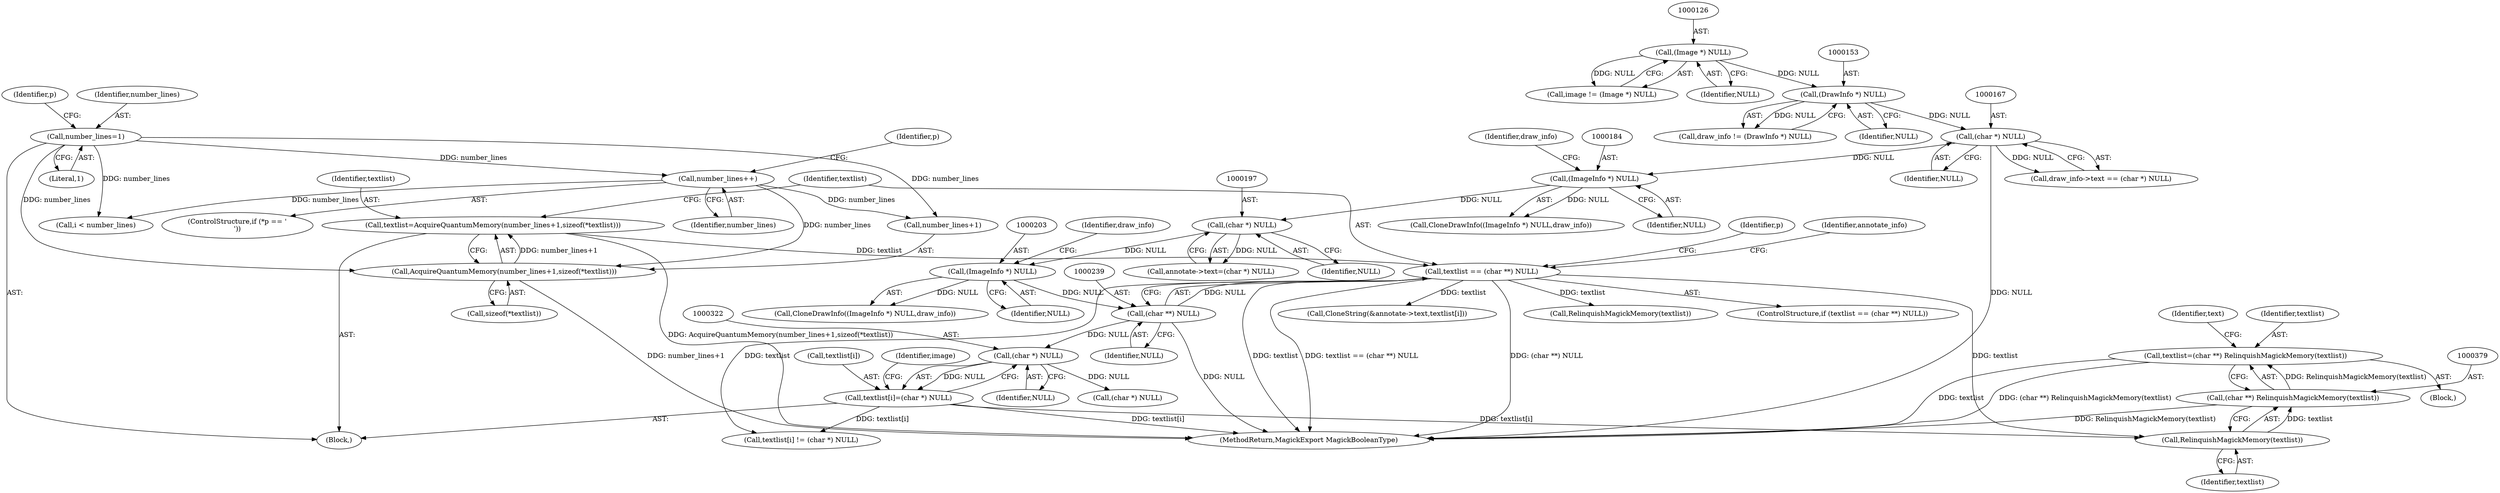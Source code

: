 digraph "0_ImageMagick6_f6ffc702c6eecd963587273a429dcd608c648984@pointer" {
"1000376" [label="(Call,textlist=(char **) RelinquishMagickMemory(textlist))"];
"1000378" [label="(Call,(char **) RelinquishMagickMemory(textlist))"];
"1000380" [label="(Call,RelinquishMagickMemory(textlist))"];
"1000236" [label="(Call,textlist == (char **) NULL)"];
"1000226" [label="(Call,textlist=AcquireQuantumMemory(number_lines+1,sizeof(*textlist)))"];
"1000228" [label="(Call,AcquireQuantumMemory(number_lines+1,sizeof(*textlist)))"];
"1000224" [label="(Call,number_lines++)"];
"1000206" [label="(Call,number_lines=1)"];
"1000238" [label="(Call,(char **) NULL)"];
"1000202" [label="(Call,(ImageInfo *) NULL)"];
"1000196" [label="(Call,(char *) NULL)"];
"1000183" [label="(Call,(ImageInfo *) NULL)"];
"1000166" [label="(Call,(char *) NULL)"];
"1000152" [label="(Call,(DrawInfo *) NULL)"];
"1000125" [label="(Call,(Image *) NULL)"];
"1000317" [label="(Call,textlist[i]=(char *) NULL)"];
"1000321" [label="(Call,(char *) NULL)"];
"1000376" [label="(Call,textlist=(char **) RelinquishMagickMemory(textlist))"];
"1000226" [label="(Call,textlist=AcquireQuantumMemory(number_lines+1,sizeof(*textlist)))"];
"1000240" [label="(Identifier,NULL)"];
"1000123" [label="(Call,image != (Image *) NULL)"];
"1000162" [label="(Call,draw_info->text == (char *) NULL)"];
"1000198" [label="(Identifier,NULL)"];
"1000263" [label="(Call,i < number_lines)"];
"1000182" [label="(Call,CloneDrawInfo((ImageInfo *) NULL,draw_info))"];
"1000127" [label="(Identifier,NULL)"];
"1000166" [label="(Call,(char *) NULL)"];
"1000185" [label="(Identifier,NULL)"];
"1000183" [label="(Call,(ImageInfo *) NULL)"];
"1000186" [label="(Identifier,draw_info)"];
"1000168" [label="(Identifier,NULL)"];
"1000206" [label="(Call,number_lines=1)"];
"1000224" [label="(Call,number_lines++)"];
"1000204" [label="(Identifier,NULL)"];
"1000154" [label="(Identifier,NULL)"];
"1000152" [label="(Call,(DrawInfo *) NULL)"];
"1000228" [label="(Call,AcquireQuantumMemory(number_lines+1,sizeof(*textlist)))"];
"1000235" [label="(ControlStructure,if (textlist == (char **) NULL))"];
"1000205" [label="(Identifier,draw_info)"];
"1002056" [label="(MethodReturn,MagickExport MagickBooleanType)"];
"1000150" [label="(Call,draw_info != (DrawInfo *) NULL)"];
"1000377" [label="(Identifier,textlist)"];
"1000378" [label="(Call,(char **) RelinquishMagickMemory(textlist))"];
"1000257" [label="(Identifier,p)"];
"1000321" [label="(Call,(char *) NULL)"];
"1000465" [label="(Call,CloneString(&annotate->text,textlist[i]))"];
"1000229" [label="(Call,number_lines+1)"];
"1000202" [label="(Call,(ImageInfo *) NULL)"];
"1000125" [label="(Call,(Image *) NULL)"];
"1000207" [label="(Identifier,number_lines)"];
"1000196" [label="(Call,(char *) NULL)"];
"1000201" [label="(Call,CloneDrawInfo((ImageInfo *) NULL,draw_info))"];
"1000211" [label="(Identifier,p)"];
"1000243" [label="(Identifier,annotate_info)"];
"1000381" [label="(Identifier,textlist)"];
"1000415" [label="(Call,textlist[i] != (char *) NULL)"];
"1002048" [label="(Call,RelinquishMagickMemory(textlist))"];
"1000219" [label="(ControlStructure,if (*p == '\n'))"];
"1000317" [label="(Call,textlist[i]=(char *) NULL)"];
"1000238" [label="(Call,(char **) NULL)"];
"1000107" [label="(Block,)"];
"1000383" [label="(Identifier,text)"];
"1000225" [label="(Identifier,number_lines)"];
"1000236" [label="(Call,textlist == (char **) NULL)"];
"1000232" [label="(Call,sizeof(*textlist))"];
"1000380" [label="(Call,RelinquishMagickMemory(textlist))"];
"1000237" [label="(Identifier,textlist)"];
"1000192" [label="(Call,annotate->text=(char *) NULL)"];
"1000318" [label="(Call,textlist[i])"];
"1000367" [label="(Block,)"];
"1000218" [label="(Identifier,p)"];
"1000208" [label="(Literal,1)"];
"1000227" [label="(Identifier,textlist)"];
"1000323" [label="(Identifier,NULL)"];
"1000325" [label="(Identifier,image)"];
"1000336" [label="(Call,(char *) NULL)"];
"1000376" -> "1000367"  [label="AST: "];
"1000376" -> "1000378"  [label="CFG: "];
"1000377" -> "1000376"  [label="AST: "];
"1000378" -> "1000376"  [label="AST: "];
"1000383" -> "1000376"  [label="CFG: "];
"1000376" -> "1002056"  [label="DDG: textlist"];
"1000376" -> "1002056"  [label="DDG: (char **) RelinquishMagickMemory(textlist)"];
"1000378" -> "1000376"  [label="DDG: RelinquishMagickMemory(textlist)"];
"1000378" -> "1000380"  [label="CFG: "];
"1000379" -> "1000378"  [label="AST: "];
"1000380" -> "1000378"  [label="AST: "];
"1000378" -> "1002056"  [label="DDG: RelinquishMagickMemory(textlist)"];
"1000380" -> "1000378"  [label="DDG: textlist"];
"1000380" -> "1000381"  [label="CFG: "];
"1000381" -> "1000380"  [label="AST: "];
"1000236" -> "1000380"  [label="DDG: textlist"];
"1000317" -> "1000380"  [label="DDG: textlist[i]"];
"1000236" -> "1000235"  [label="AST: "];
"1000236" -> "1000238"  [label="CFG: "];
"1000237" -> "1000236"  [label="AST: "];
"1000238" -> "1000236"  [label="AST: "];
"1000243" -> "1000236"  [label="CFG: "];
"1000257" -> "1000236"  [label="CFG: "];
"1000236" -> "1002056"  [label="DDG: textlist"];
"1000236" -> "1002056"  [label="DDG: textlist == (char **) NULL"];
"1000236" -> "1002056"  [label="DDG: (char **) NULL"];
"1000226" -> "1000236"  [label="DDG: textlist"];
"1000238" -> "1000236"  [label="DDG: NULL"];
"1000236" -> "1000415"  [label="DDG: textlist"];
"1000236" -> "1000465"  [label="DDG: textlist"];
"1000236" -> "1002048"  [label="DDG: textlist"];
"1000226" -> "1000107"  [label="AST: "];
"1000226" -> "1000228"  [label="CFG: "];
"1000227" -> "1000226"  [label="AST: "];
"1000228" -> "1000226"  [label="AST: "];
"1000237" -> "1000226"  [label="CFG: "];
"1000226" -> "1002056"  [label="DDG: AcquireQuantumMemory(number_lines+1,sizeof(*textlist))"];
"1000228" -> "1000226"  [label="DDG: number_lines+1"];
"1000228" -> "1000232"  [label="CFG: "];
"1000229" -> "1000228"  [label="AST: "];
"1000232" -> "1000228"  [label="AST: "];
"1000228" -> "1002056"  [label="DDG: number_lines+1"];
"1000224" -> "1000228"  [label="DDG: number_lines"];
"1000206" -> "1000228"  [label="DDG: number_lines"];
"1000224" -> "1000219"  [label="AST: "];
"1000224" -> "1000225"  [label="CFG: "];
"1000225" -> "1000224"  [label="AST: "];
"1000218" -> "1000224"  [label="CFG: "];
"1000206" -> "1000224"  [label="DDG: number_lines"];
"1000224" -> "1000229"  [label="DDG: number_lines"];
"1000224" -> "1000263"  [label="DDG: number_lines"];
"1000206" -> "1000107"  [label="AST: "];
"1000206" -> "1000208"  [label="CFG: "];
"1000207" -> "1000206"  [label="AST: "];
"1000208" -> "1000206"  [label="AST: "];
"1000211" -> "1000206"  [label="CFG: "];
"1000206" -> "1000229"  [label="DDG: number_lines"];
"1000206" -> "1000263"  [label="DDG: number_lines"];
"1000238" -> "1000240"  [label="CFG: "];
"1000239" -> "1000238"  [label="AST: "];
"1000240" -> "1000238"  [label="AST: "];
"1000238" -> "1002056"  [label="DDG: NULL"];
"1000202" -> "1000238"  [label="DDG: NULL"];
"1000238" -> "1000321"  [label="DDG: NULL"];
"1000202" -> "1000201"  [label="AST: "];
"1000202" -> "1000204"  [label="CFG: "];
"1000203" -> "1000202"  [label="AST: "];
"1000204" -> "1000202"  [label="AST: "];
"1000205" -> "1000202"  [label="CFG: "];
"1000202" -> "1000201"  [label="DDG: NULL"];
"1000196" -> "1000202"  [label="DDG: NULL"];
"1000196" -> "1000192"  [label="AST: "];
"1000196" -> "1000198"  [label="CFG: "];
"1000197" -> "1000196"  [label="AST: "];
"1000198" -> "1000196"  [label="AST: "];
"1000192" -> "1000196"  [label="CFG: "];
"1000196" -> "1000192"  [label="DDG: NULL"];
"1000183" -> "1000196"  [label="DDG: NULL"];
"1000183" -> "1000182"  [label="AST: "];
"1000183" -> "1000185"  [label="CFG: "];
"1000184" -> "1000183"  [label="AST: "];
"1000185" -> "1000183"  [label="AST: "];
"1000186" -> "1000183"  [label="CFG: "];
"1000183" -> "1000182"  [label="DDG: NULL"];
"1000166" -> "1000183"  [label="DDG: NULL"];
"1000166" -> "1000162"  [label="AST: "];
"1000166" -> "1000168"  [label="CFG: "];
"1000167" -> "1000166"  [label="AST: "];
"1000168" -> "1000166"  [label="AST: "];
"1000162" -> "1000166"  [label="CFG: "];
"1000166" -> "1002056"  [label="DDG: NULL"];
"1000166" -> "1000162"  [label="DDG: NULL"];
"1000152" -> "1000166"  [label="DDG: NULL"];
"1000152" -> "1000150"  [label="AST: "];
"1000152" -> "1000154"  [label="CFG: "];
"1000153" -> "1000152"  [label="AST: "];
"1000154" -> "1000152"  [label="AST: "];
"1000150" -> "1000152"  [label="CFG: "];
"1000152" -> "1000150"  [label="DDG: NULL"];
"1000125" -> "1000152"  [label="DDG: NULL"];
"1000125" -> "1000123"  [label="AST: "];
"1000125" -> "1000127"  [label="CFG: "];
"1000126" -> "1000125"  [label="AST: "];
"1000127" -> "1000125"  [label="AST: "];
"1000123" -> "1000125"  [label="CFG: "];
"1000125" -> "1000123"  [label="DDG: NULL"];
"1000317" -> "1000107"  [label="AST: "];
"1000317" -> "1000321"  [label="CFG: "];
"1000318" -> "1000317"  [label="AST: "];
"1000321" -> "1000317"  [label="AST: "];
"1000325" -> "1000317"  [label="CFG: "];
"1000317" -> "1002056"  [label="DDG: textlist[i]"];
"1000321" -> "1000317"  [label="DDG: NULL"];
"1000317" -> "1000415"  [label="DDG: textlist[i]"];
"1000321" -> "1000323"  [label="CFG: "];
"1000322" -> "1000321"  [label="AST: "];
"1000323" -> "1000321"  [label="AST: "];
"1000321" -> "1000336"  [label="DDG: NULL"];
}
